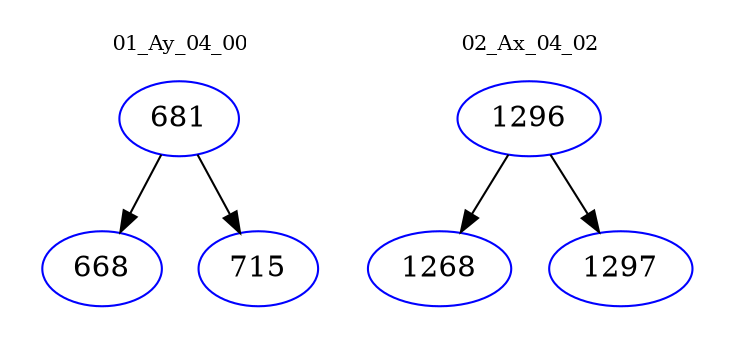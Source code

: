 digraph{
subgraph cluster_0 {
color = white
label = "01_Ay_04_00";
fontsize=10;
T0_681 [label="681", color="blue"]
T0_681 -> T0_668 [color="black"]
T0_668 [label="668", color="blue"]
T0_681 -> T0_715 [color="black"]
T0_715 [label="715", color="blue"]
}
subgraph cluster_1 {
color = white
label = "02_Ax_04_02";
fontsize=10;
T1_1296 [label="1296", color="blue"]
T1_1296 -> T1_1268 [color="black"]
T1_1268 [label="1268", color="blue"]
T1_1296 -> T1_1297 [color="black"]
T1_1297 [label="1297", color="blue"]
}
}
